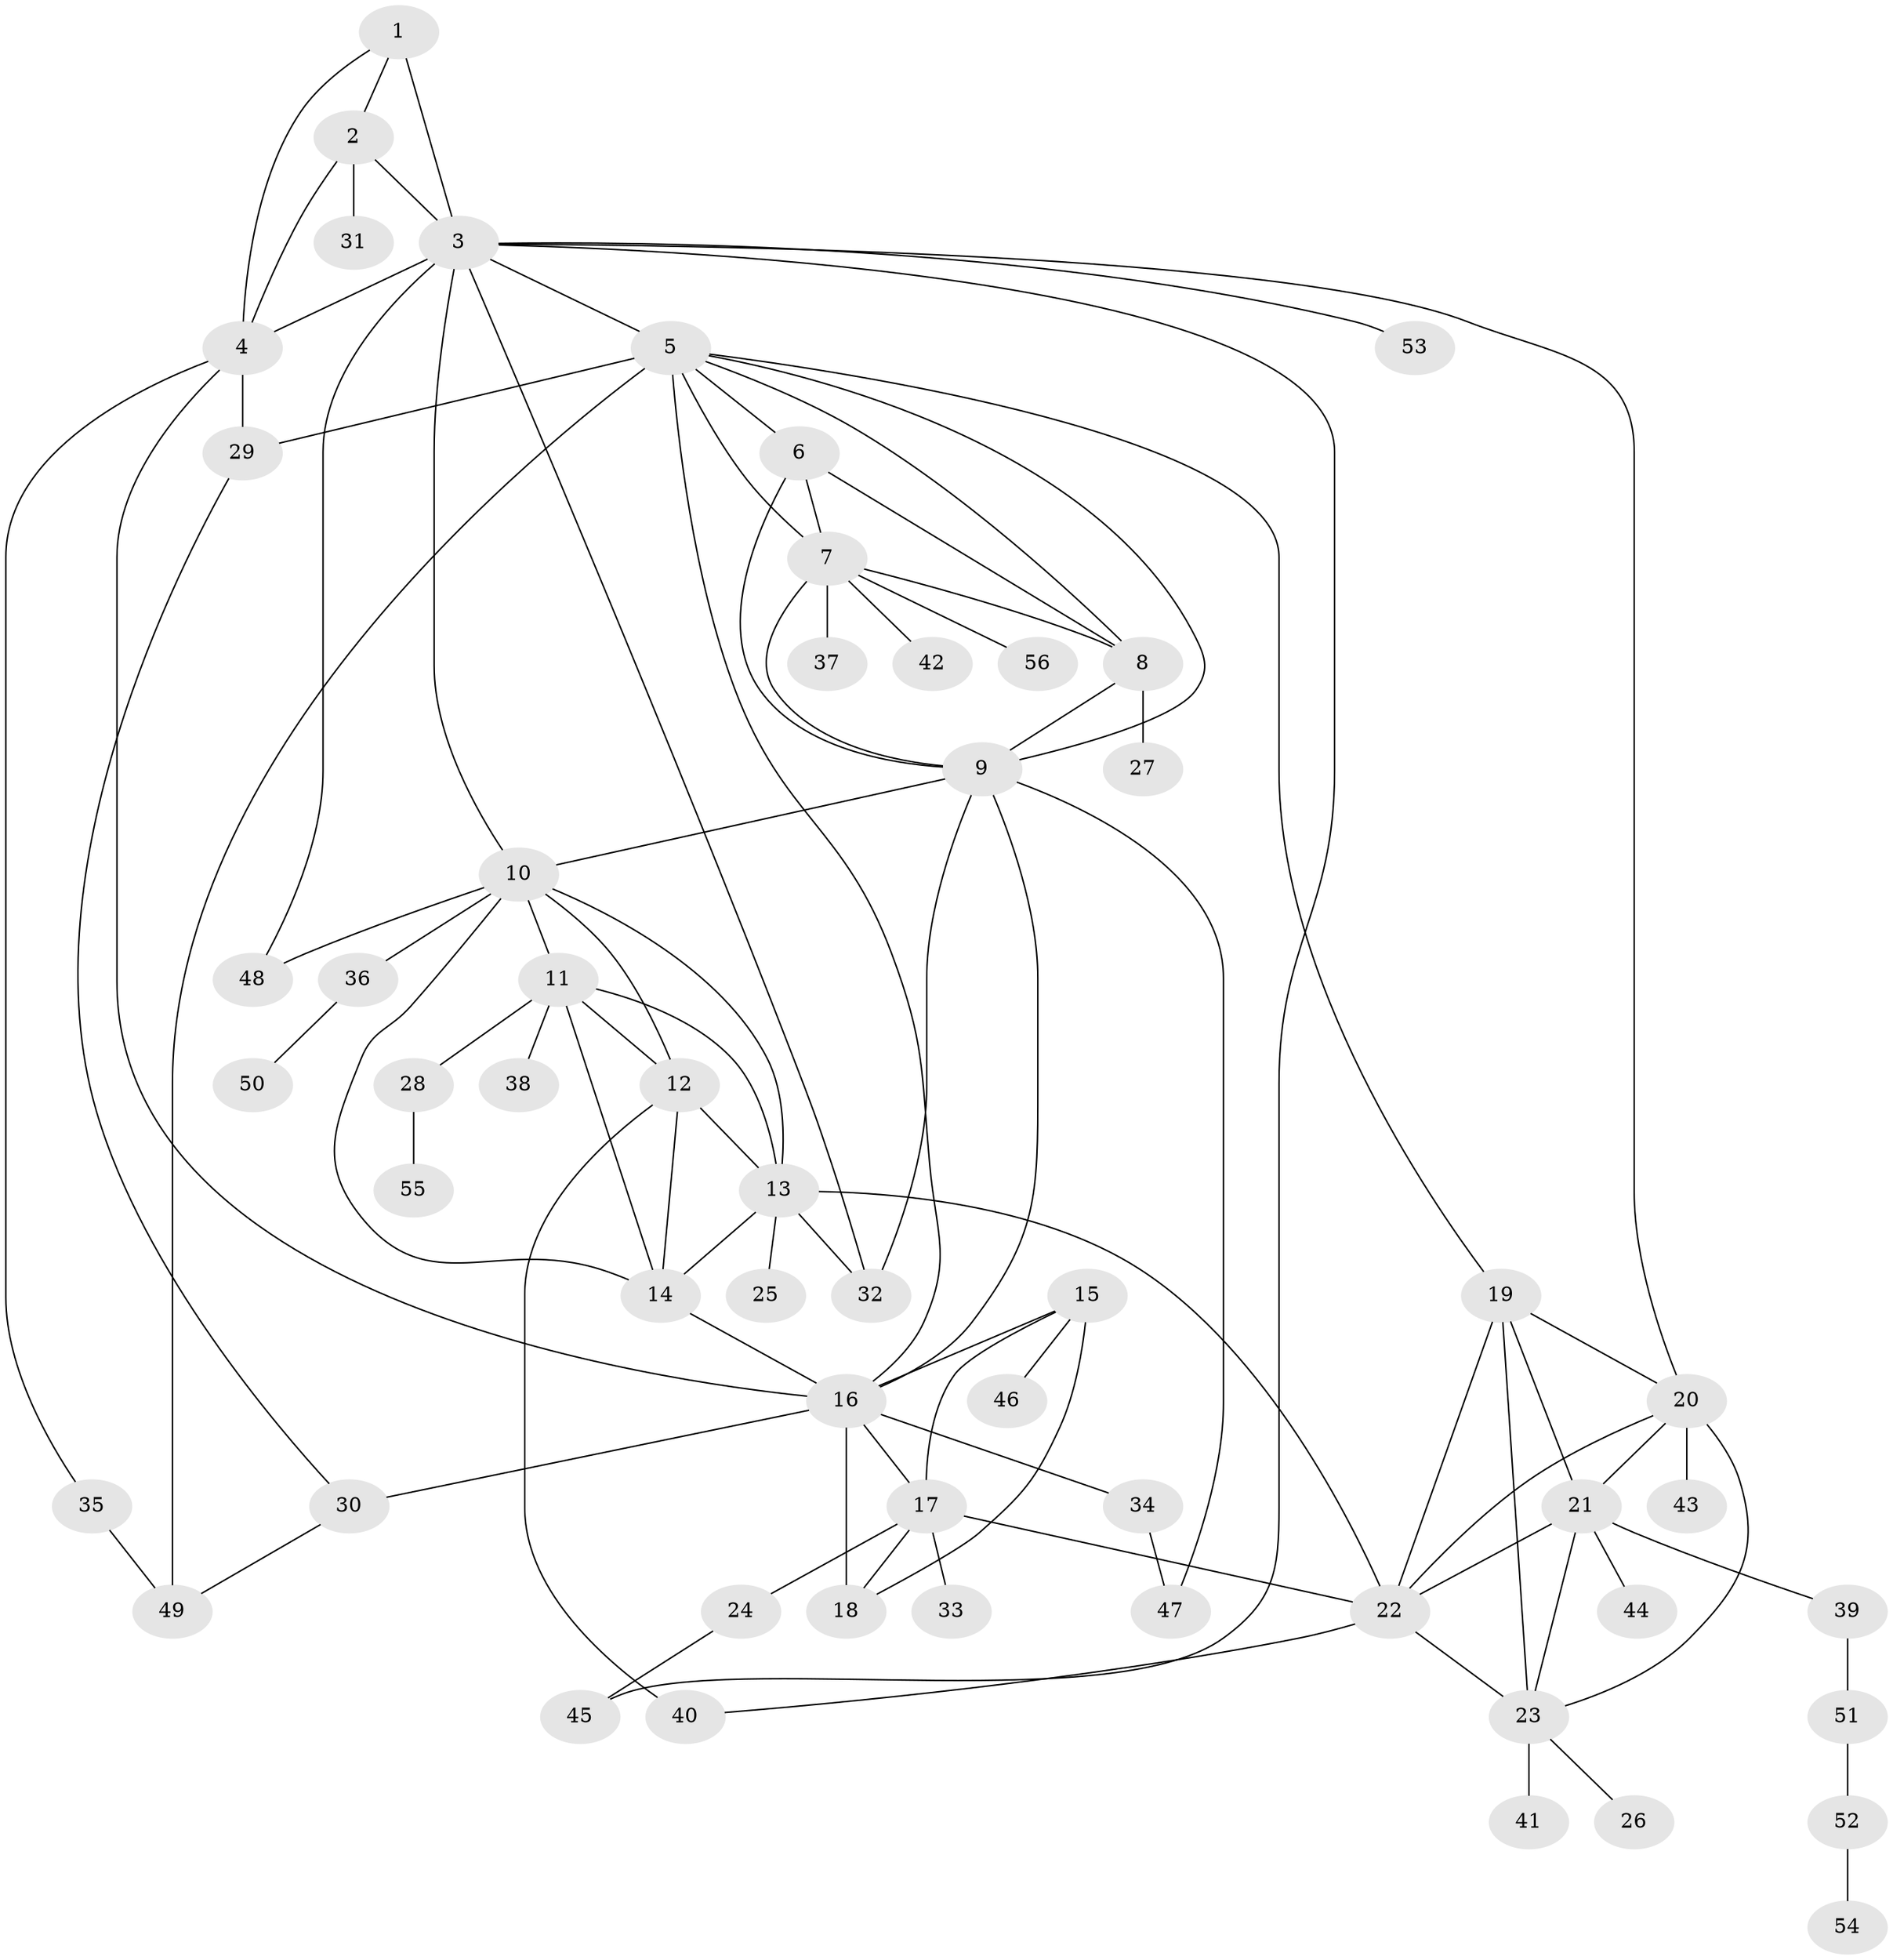 // original degree distribution, {5: 0.017857142857142856, 8: 0.05357142857142857, 6: 0.03571428571428571, 9: 0.05357142857142857, 11: 0.008928571428571428, 7: 0.044642857142857144, 10: 0.008928571428571428, 2: 0.17857142857142858, 1: 0.5178571428571429, 3: 0.07142857142857142, 4: 0.008928571428571428}
// Generated by graph-tools (version 1.1) at 2025/37/03/09/25 02:37:38]
// undirected, 56 vertices, 96 edges
graph export_dot {
graph [start="1"]
  node [color=gray90,style=filled];
  1;
  2;
  3;
  4;
  5;
  6;
  7;
  8;
  9;
  10;
  11;
  12;
  13;
  14;
  15;
  16;
  17;
  18;
  19;
  20;
  21;
  22;
  23;
  24;
  25;
  26;
  27;
  28;
  29;
  30;
  31;
  32;
  33;
  34;
  35;
  36;
  37;
  38;
  39;
  40;
  41;
  42;
  43;
  44;
  45;
  46;
  47;
  48;
  49;
  50;
  51;
  52;
  53;
  54;
  55;
  56;
  1 -- 2 [weight=1.0];
  1 -- 3 [weight=2.0];
  1 -- 4 [weight=1.0];
  2 -- 3 [weight=2.0];
  2 -- 4 [weight=1.0];
  2 -- 31 [weight=3.0];
  3 -- 4 [weight=3.0];
  3 -- 5 [weight=1.0];
  3 -- 10 [weight=1.0];
  3 -- 20 [weight=1.0];
  3 -- 32 [weight=1.0];
  3 -- 45 [weight=1.0];
  3 -- 48 [weight=1.0];
  3 -- 53 [weight=1.0];
  4 -- 16 [weight=1.0];
  4 -- 29 [weight=1.0];
  4 -- 35 [weight=1.0];
  5 -- 6 [weight=1.0];
  5 -- 7 [weight=1.0];
  5 -- 8 [weight=1.0];
  5 -- 9 [weight=1.0];
  5 -- 16 [weight=1.0];
  5 -- 19 [weight=1.0];
  5 -- 29 [weight=1.0];
  5 -- 49 [weight=2.0];
  6 -- 7 [weight=1.0];
  6 -- 8 [weight=1.0];
  6 -- 9 [weight=1.0];
  7 -- 8 [weight=1.0];
  7 -- 9 [weight=1.0];
  7 -- 37 [weight=1.0];
  7 -- 42 [weight=1.0];
  7 -- 56 [weight=1.0];
  8 -- 9 [weight=1.0];
  8 -- 27 [weight=2.0];
  9 -- 10 [weight=1.0];
  9 -- 16 [weight=1.0];
  9 -- 32 [weight=1.0];
  9 -- 47 [weight=1.0];
  10 -- 11 [weight=1.0];
  10 -- 12 [weight=1.0];
  10 -- 13 [weight=1.0];
  10 -- 14 [weight=1.0];
  10 -- 36 [weight=1.0];
  10 -- 48 [weight=1.0];
  11 -- 12 [weight=1.0];
  11 -- 13 [weight=1.0];
  11 -- 14 [weight=1.0];
  11 -- 28 [weight=1.0];
  11 -- 38 [weight=1.0];
  12 -- 13 [weight=1.0];
  12 -- 14 [weight=1.0];
  12 -- 40 [weight=3.0];
  13 -- 14 [weight=1.0];
  13 -- 22 [weight=1.0];
  13 -- 25 [weight=1.0];
  13 -- 32 [weight=2.0];
  14 -- 16 [weight=1.0];
  15 -- 16 [weight=2.0];
  15 -- 17 [weight=1.0];
  15 -- 18 [weight=1.0];
  15 -- 46 [weight=1.0];
  16 -- 17 [weight=2.0];
  16 -- 18 [weight=4.0];
  16 -- 30 [weight=2.0];
  16 -- 34 [weight=1.0];
  17 -- 18 [weight=1.0];
  17 -- 22 [weight=1.0];
  17 -- 24 [weight=2.0];
  17 -- 33 [weight=1.0];
  19 -- 20 [weight=1.0];
  19 -- 21 [weight=1.0];
  19 -- 22 [weight=1.0];
  19 -- 23 [weight=1.0];
  20 -- 21 [weight=1.0];
  20 -- 22 [weight=1.0];
  20 -- 23 [weight=1.0];
  20 -- 43 [weight=4.0];
  21 -- 22 [weight=1.0];
  21 -- 23 [weight=1.0];
  21 -- 39 [weight=1.0];
  21 -- 44 [weight=2.0];
  22 -- 23 [weight=1.0];
  22 -- 40 [weight=1.0];
  23 -- 26 [weight=1.0];
  23 -- 41 [weight=2.0];
  24 -- 45 [weight=1.0];
  28 -- 55 [weight=1.0];
  29 -- 30 [weight=1.0];
  30 -- 49 [weight=1.0];
  34 -- 47 [weight=1.0];
  35 -- 49 [weight=2.0];
  36 -- 50 [weight=1.0];
  39 -- 51 [weight=1.0];
  51 -- 52 [weight=1.0];
  52 -- 54 [weight=1.0];
}
